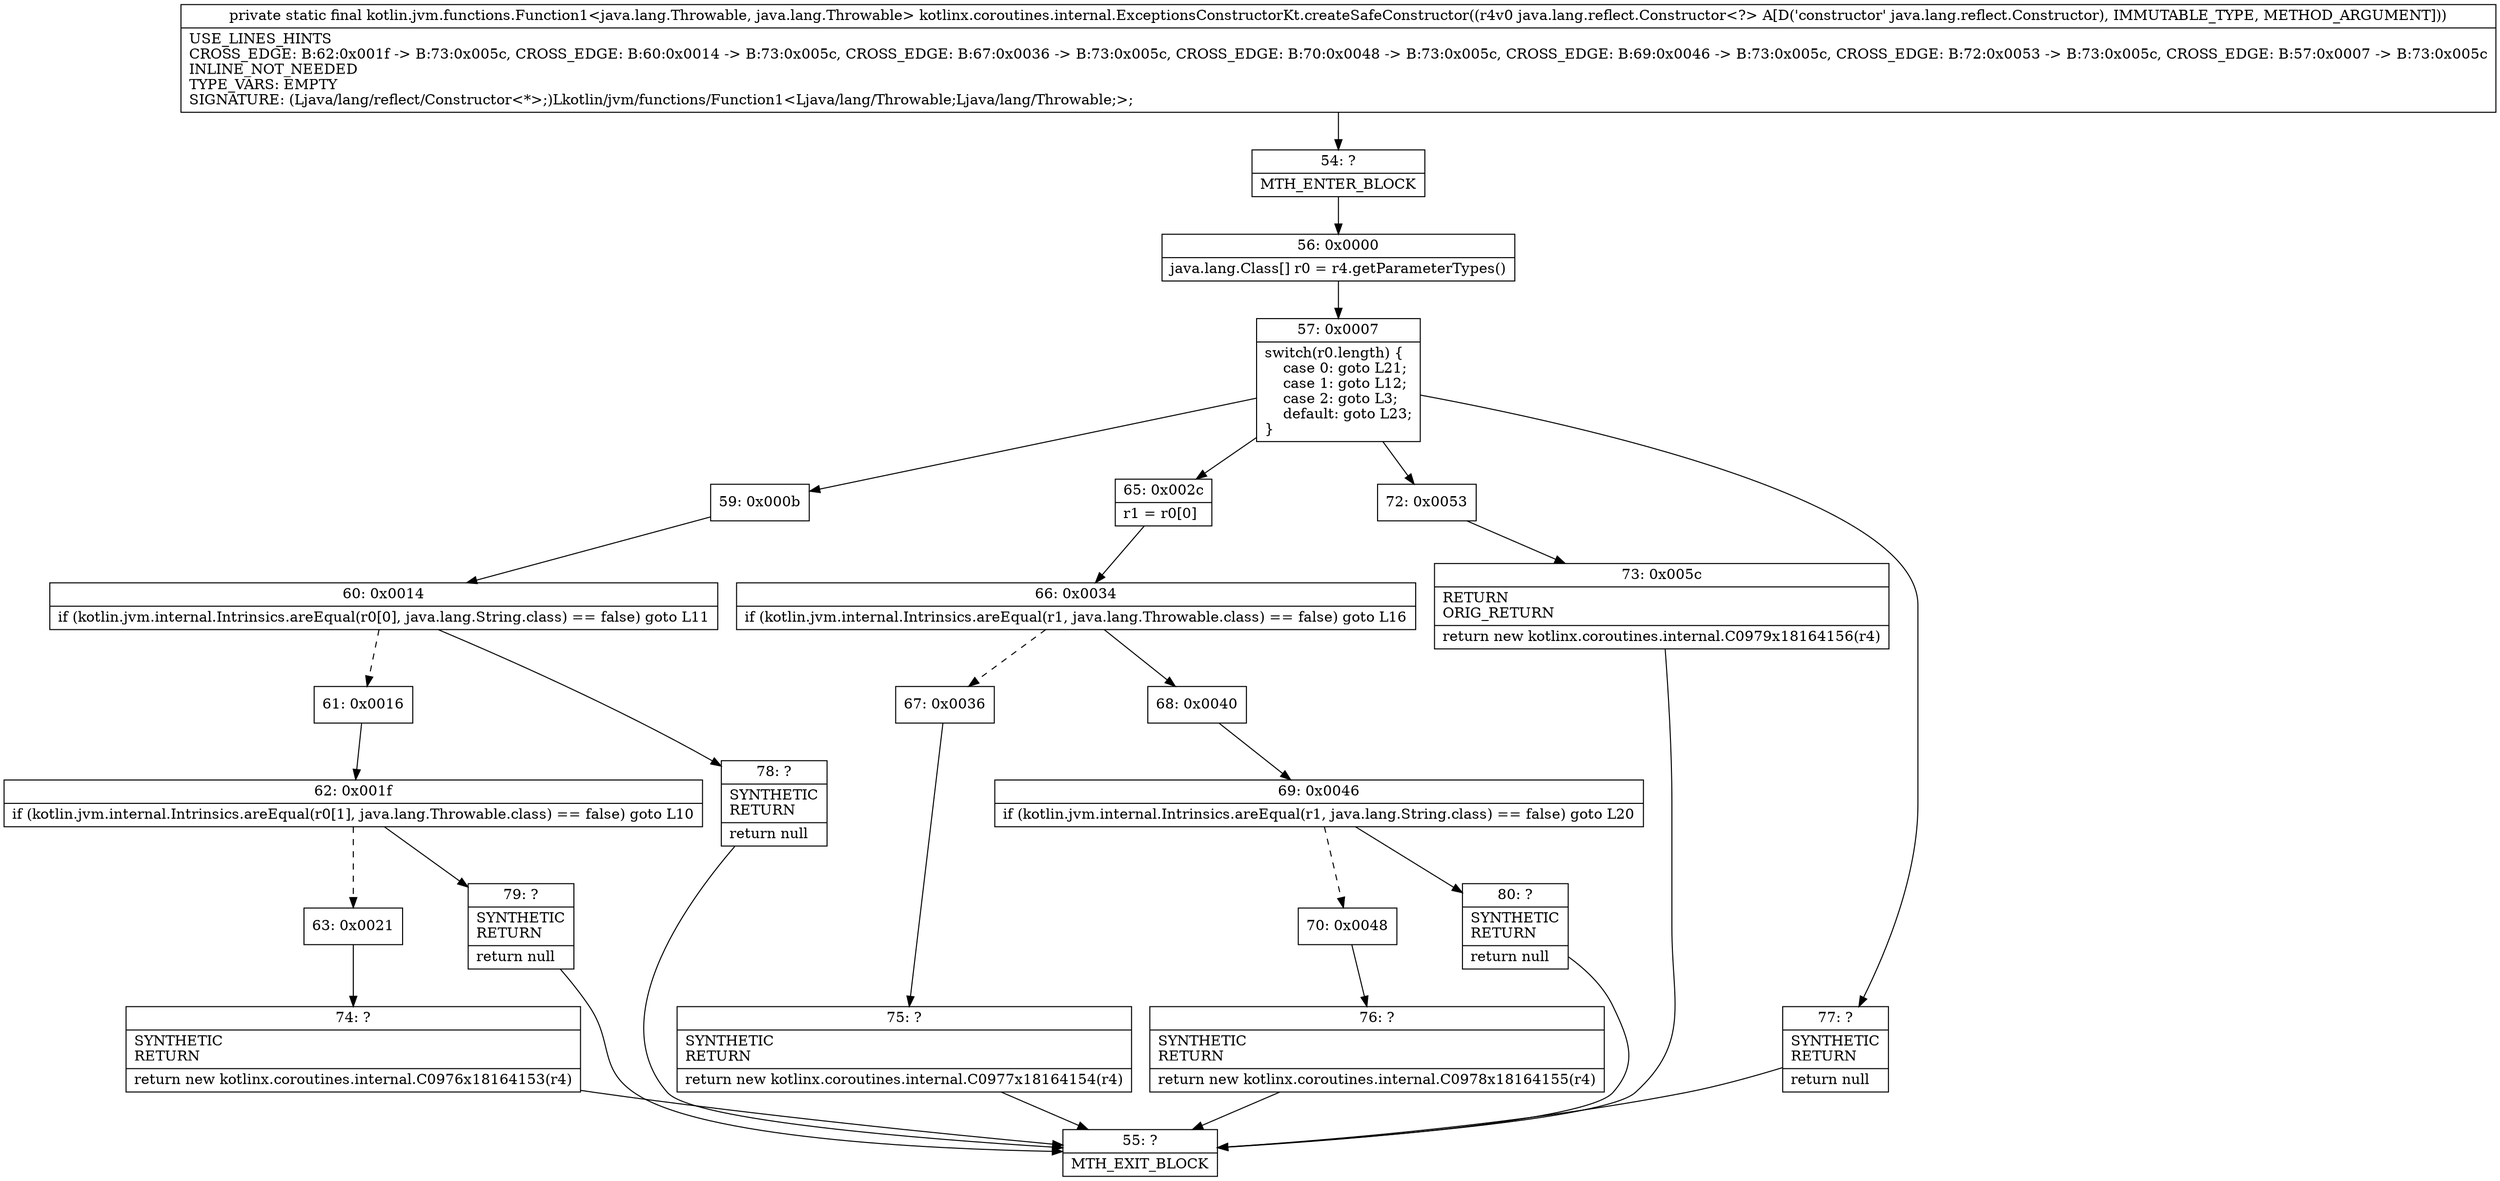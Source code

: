 digraph "CFG forkotlinx.coroutines.internal.ExceptionsConstructorKt.createSafeConstructor(Ljava\/lang\/reflect\/Constructor;)Lkotlin\/jvm\/functions\/Function1;" {
Node_54 [shape=record,label="{54\:\ ?|MTH_ENTER_BLOCK\l}"];
Node_56 [shape=record,label="{56\:\ 0x0000|java.lang.Class[] r0 = r4.getParameterTypes()\l}"];
Node_57 [shape=record,label="{57\:\ 0x0007|switch(r0.length) \{\l    case 0: goto L21;\l    case 1: goto L12;\l    case 2: goto L3;\l    default: goto L23;\l\}\l}"];
Node_59 [shape=record,label="{59\:\ 0x000b}"];
Node_60 [shape=record,label="{60\:\ 0x0014|if (kotlin.jvm.internal.Intrinsics.areEqual(r0[0], java.lang.String.class) == false) goto L11\l}"];
Node_61 [shape=record,label="{61\:\ 0x0016}"];
Node_62 [shape=record,label="{62\:\ 0x001f|if (kotlin.jvm.internal.Intrinsics.areEqual(r0[1], java.lang.Throwable.class) == false) goto L10\l}"];
Node_63 [shape=record,label="{63\:\ 0x0021}"];
Node_74 [shape=record,label="{74\:\ ?|SYNTHETIC\lRETURN\l|return new kotlinx.coroutines.internal.C0976x18164153(r4)\l}"];
Node_55 [shape=record,label="{55\:\ ?|MTH_EXIT_BLOCK\l}"];
Node_79 [shape=record,label="{79\:\ ?|SYNTHETIC\lRETURN\l|return null\l}"];
Node_78 [shape=record,label="{78\:\ ?|SYNTHETIC\lRETURN\l|return null\l}"];
Node_65 [shape=record,label="{65\:\ 0x002c|r1 = r0[0]\l}"];
Node_66 [shape=record,label="{66\:\ 0x0034|if (kotlin.jvm.internal.Intrinsics.areEqual(r1, java.lang.Throwable.class) == false) goto L16\l}"];
Node_67 [shape=record,label="{67\:\ 0x0036}"];
Node_75 [shape=record,label="{75\:\ ?|SYNTHETIC\lRETURN\l|return new kotlinx.coroutines.internal.C0977x18164154(r4)\l}"];
Node_68 [shape=record,label="{68\:\ 0x0040}"];
Node_69 [shape=record,label="{69\:\ 0x0046|if (kotlin.jvm.internal.Intrinsics.areEqual(r1, java.lang.String.class) == false) goto L20\l}"];
Node_70 [shape=record,label="{70\:\ 0x0048}"];
Node_76 [shape=record,label="{76\:\ ?|SYNTHETIC\lRETURN\l|return new kotlinx.coroutines.internal.C0978x18164155(r4)\l}"];
Node_80 [shape=record,label="{80\:\ ?|SYNTHETIC\lRETURN\l|return null\l}"];
Node_72 [shape=record,label="{72\:\ 0x0053}"];
Node_73 [shape=record,label="{73\:\ 0x005c|RETURN\lORIG_RETURN\l|return new kotlinx.coroutines.internal.C0979x18164156(r4)\l}"];
Node_77 [shape=record,label="{77\:\ ?|SYNTHETIC\lRETURN\l|return null\l}"];
MethodNode[shape=record,label="{private static final kotlin.jvm.functions.Function1\<java.lang.Throwable, java.lang.Throwable\> kotlinx.coroutines.internal.ExceptionsConstructorKt.createSafeConstructor((r4v0 java.lang.reflect.Constructor\<?\> A[D('constructor' java.lang.reflect.Constructor), IMMUTABLE_TYPE, METHOD_ARGUMENT]))  | USE_LINES_HINTS\lCROSS_EDGE: B:62:0x001f \-\> B:73:0x005c, CROSS_EDGE: B:60:0x0014 \-\> B:73:0x005c, CROSS_EDGE: B:67:0x0036 \-\> B:73:0x005c, CROSS_EDGE: B:70:0x0048 \-\> B:73:0x005c, CROSS_EDGE: B:69:0x0046 \-\> B:73:0x005c, CROSS_EDGE: B:72:0x0053 \-\> B:73:0x005c, CROSS_EDGE: B:57:0x0007 \-\> B:73:0x005c\lINLINE_NOT_NEEDED\lTYPE_VARS: EMPTY\lSIGNATURE: (Ljava\/lang\/reflect\/Constructor\<*\>;)Lkotlin\/jvm\/functions\/Function1\<Ljava\/lang\/Throwable;Ljava\/lang\/Throwable;\>;\l}"];
MethodNode -> Node_54;Node_54 -> Node_56;
Node_56 -> Node_57;
Node_57 -> Node_59;
Node_57 -> Node_65;
Node_57 -> Node_72;
Node_57 -> Node_77;
Node_59 -> Node_60;
Node_60 -> Node_61[style=dashed];
Node_60 -> Node_78;
Node_61 -> Node_62;
Node_62 -> Node_63[style=dashed];
Node_62 -> Node_79;
Node_63 -> Node_74;
Node_74 -> Node_55;
Node_79 -> Node_55;
Node_78 -> Node_55;
Node_65 -> Node_66;
Node_66 -> Node_67[style=dashed];
Node_66 -> Node_68;
Node_67 -> Node_75;
Node_75 -> Node_55;
Node_68 -> Node_69;
Node_69 -> Node_70[style=dashed];
Node_69 -> Node_80;
Node_70 -> Node_76;
Node_76 -> Node_55;
Node_80 -> Node_55;
Node_72 -> Node_73;
Node_73 -> Node_55;
Node_77 -> Node_55;
}

